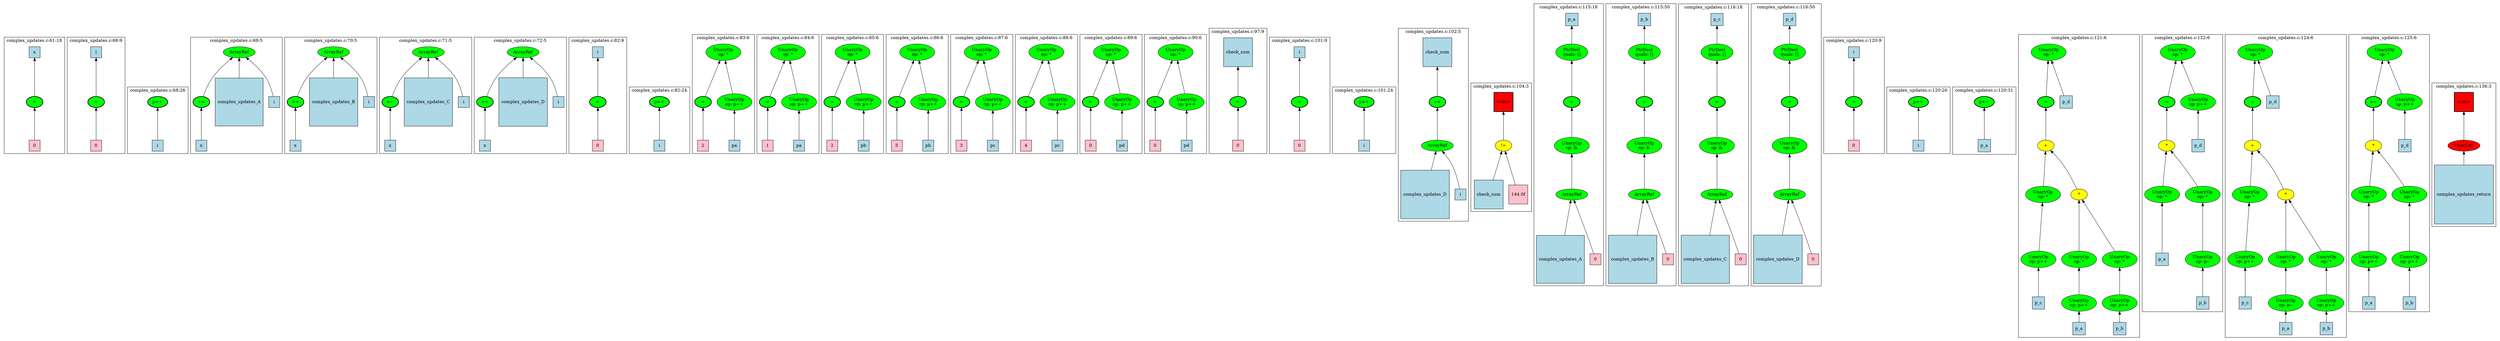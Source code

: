 strict graph "" {
	graph [bb="0,0,6975,976.48",
		newrank=true
	];
	node [label="\N"];
	{
		graph [rank=same,
			rankdir=LR
		];
		rank2	[height=0.5,
			label="",
			pos="0.5,683.48",
			style=invis,
			width=0.013889];
		88	[fillcolor=green,
			height=0.5,
			label="=",
			pos="88.5,683.48",
			style="filled,bold",
			width=0.75];
		rank2 -- 88	[pos="1.1875,683.48 21.197,683.48 41.206,683.48 61.215,683.48",
			style=invis];
		113	[fillcolor=green,
			height=0.5,
			label="=",
			pos="247.5,683.48",
			style="filled,bold",
			width=0.75];
		88 -- 113	[pos="115.52,683.48 150.49,683.48 185.46,683.48 220.43,683.48",
			style=invis];
		119	[fillcolor=green,
			height=0.5,
			label="p++",
			pos="408.5,683.48",
			style="filled,bold",
			width=0.75];
		113 -- 119	[pos="274.54,683.48 310.13,683.48 345.71,683.48 381.29,683.48",
			style=invis];
		122	[fillcolor=green,
			height=0.5,
			label="+=",
			pos="529.5,683.48",
			style="filled,bold",
			width=0.75];
		119 -- 122	[pos="435.91,683.48 458.09,683.48 480.27,683.48 502.45,683.48",
			style=invis];
		127	[fillcolor=green,
			height=0.5,
			label="+=",
			pos="807.5,683.48",
			style="filled,bold",
			width=0.75];
		122 -- 127	[pos="533.57,701.31 539.12,720.98 551.16,751.67 574.5,765.48 609.88,786.42 723.84,785.93 759.5,765.48 783.4,751.78 796.54,721.06 802.79,\
701.35",
			style=invis];
		132	[fillcolor=green,
			height=0.5,
			label="+=",
			pos="1085.5,683.48",
			style="filled,bold",
			width=0.75];
		127 -- 132	[pos="811.57,701.31 817.12,720.98 829.16,751.67 852.5,765.48 887.88,786.42 1001.8,785.93 1037.5,765.48 1061.4,751.78 1074.5,721.06 1080.8,\
701.35",
			style=invis];
		137	[fillcolor=green,
			height=0.5,
			label="+=",
			pos="1363.5,683.48",
			style="filled,bold",
			width=0.75];
		132 -- 137	[pos="1089.6,701.31 1095.1,720.98 1107.2,751.67 1130.5,765.48 1165.9,786.42 1279.8,785.93 1315.5,765.48 1339.4,751.78 1352.5,721.06 1358.8,\
701.35",
			style=invis];
		170	[fillcolor=green,
			height=0.5,
			label="=",
			pos="1680.5,683.48",
			style="filled,bold",
			width=0.75];
		137 -- 170	[pos="1367.6,701.31 1373.1,720.98 1385.2,751.67 1408.5,765.48 1443.9,786.42 1555.3,780.65 1593.5,765.48 1626.7,752.31 1654.5,719.82 1669.3,\
699.92",
			style=invis];
		176	[fillcolor=green,
			height=0.5,
			label="p++",
			pos="1841.5,683.48",
			style="filled,bold",
			width=0.75];
		170 -- 176	[pos="1707.5,683.48 1743.1,683.48 1778.7,683.48 1814.3,683.48",
			style=invis];
		179	[fillcolor=green,
			height=0.5,
			label="=",
			pos="1962.5,683.48",
			style="filled,bold",
			width=0.75];
		176 -- 179	[pos="1868.9,683.48 1891.1,683.48 1913.3,683.48 1935.4,683.48",
			style=invis];
		184	[fillcolor=green,
			height=0.5,
			label="=",
			pos="2152.5,683.48",
			style="filled,bold",
			width=0.75];
		179 -- 184	[pos="1966.6,701.31 1972.1,720.98 1984.2,751.67 2007.5,765.48 2044.6,787.44 2067.1,786.92 2104.5,765.48 2128.4,751.78 2141.5,721.06 2147.8,\
701.35",
			style=invis];
		189	[fillcolor=green,
			height=0.5,
			label="=",
			pos="2342.5,683.48",
			style="filled,bold",
			width=0.75];
		184 -- 189	[pos="2156.6,701.31 2162.1,720.98 2174.2,751.67 2197.5,765.48 2234.6,787.44 2257.1,786.92 2294.5,765.48 2318.4,751.78 2331.5,721.06 2337.8,\
701.35",
			style=invis];
		194	[fillcolor=green,
			height=0.5,
			label="=",
			pos="2532.5,683.48",
			style="filled,bold",
			width=0.75];
		189 -- 194	[pos="2346.6,701.31 2352.1,720.98 2364.2,751.67 2387.5,765.48 2424.6,787.44 2447.1,786.92 2484.5,765.48 2508.4,751.78 2521.5,721.06 2527.8,\
701.35",
			style=invis];
		199	[fillcolor=green,
			height=0.5,
			label="=",
			pos="2722.5,683.48",
			style="filled,bold",
			width=0.75];
		194 -- 199	[pos="2536.6,701.31 2542.1,720.98 2554.2,751.67 2577.5,765.48 2614.6,787.44 2637.1,786.92 2674.5,765.48 2698.4,751.78 2711.5,721.06 2717.8,\
701.35",
			style=invis];
		204	[fillcolor=green,
			height=0.5,
			label="=",
			pos="2912.5,683.48",
			style="filled,bold",
			width=0.75];
		199 -- 204	[pos="2726.6,701.31 2732.1,720.98 2744.2,751.67 2767.5,765.48 2804.6,787.44 2827.1,786.92 2864.5,765.48 2888.4,751.78 2901.5,721.06 2907.8,\
701.35",
			style=invis];
		209	[fillcolor=green,
			height=0.5,
			label="=",
			pos="3102.5,683.48",
			style="filled,bold",
			width=0.75];
		204 -- 209	[pos="2916.6,701.31 2922.1,720.98 2934.2,751.67 2957.5,765.48 2994.6,787.44 3017.1,786.92 3054.5,765.48 3078.4,751.78 3091.5,721.06 3097.8,\
701.35",
			style=invis];
		214	[fillcolor=green,
			height=0.5,
			label="=",
			pos="3292.5,683.48",
			style="filled,bold",
			width=0.75];
		209 -- 214	[pos="3106.6,701.31 3112.1,720.98 3124.2,751.67 3147.5,765.48 3184.6,787.44 3207.1,786.92 3244.5,765.48 3268.4,751.78 3281.5,721.06 3287.8,\
701.35",
			style=invis];
		229	[fillcolor=green,
			height=0.5,
			label="=",
			pos="3521.5,683.48",
			style="filled,bold",
			width=0.75];
		214 -- 229	[pos="3296.6,701.31 3302.1,720.98 3314.2,751.67 3337.5,765.48 3374.6,787.44 3394.4,781.39 3434.5,765.48 3467.7,752.31 3495.5,719.82 3510.3,\
699.92",
			style=invis];
		238	[fillcolor=green,
			height=0.5,
			label="=",
			pos="3682.5,683.48",
			style="filled,bold",
			width=0.75];
		229 -- 238	[pos="3548.5,683.48 3584.1,683.48 3619.7,683.48 3655.3,683.48",
			style=invis];
		244	[fillcolor=green,
			height=0.5,
			label="p++",
			pos="3849.5,683.48",
			style="filled,bold",
			width=0.75];
		238 -- 244	[pos="3709.6,683.48 3747.2,683.48 3784.8,683.48 3822.4,683.48",
			style=invis];
		246	[fillcolor=green,
			height=0.5,
			label="+=",
			pos="4048.5,683.48",
			style="filled,bold",
			width=0.75];
		244 -- 246	[pos="3876.7,683.48 3924.9,683.48 3973.1,683.48 4021.3,683.48",
			style=invis];
		251	[fillcolor=red,
			height=0.65278,
			label="\<ret\>",
			pos="4233.5,683.48",
			shape=square,
			style="filled,bold",
			width=0.65278];
		246 -- 251	[pos="4075.6,683.48 4120.3,683.48 4165,683.48 4209.8,683.48",
			style=invis];
		266	[fillcolor=green,
			height=0.5,
			label="=",
			pos="4424.5,683.48",
			style="filled,bold",
			width=0.75];
		251 -- 266	[pos="4257,683.48 4303.8,683.48 4350.6,683.48 4397.3,683.48",
			style=invis];
		274	[fillcolor=green,
			height=0.5,
			label="=",
			pos="4630.5,683.48",
			style="filled,bold",
			width=0.75];
		266 -- 274	[pos="4451.9,683.48 4502.3,683.48 4552.8,683.48 4603.3,683.48",
			style=invis];
		282	[fillcolor=green,
			height=0.5,
			label="=",
			pos="4836.5,683.48",
			style="filled,bold",
			width=0.75];
		274 -- 282	[pos="4657.9,683.48 4708.3,683.48 4758.8,683.48 4809.3,683.48",
			style=invis];
		290	[fillcolor=green,
			height=0.5,
			label="=",
			pos="5042.5,683.48",
			style="filled,bold",
			width=0.75];
		282 -- 290	[pos="4863.9,683.48 4914.3,683.48 4964.8,683.48 5015.3,683.48",
			style=invis];
		303	[fillcolor=green,
			height=0.5,
			label="=",
			pos="5219.5,683.48",
			style="filled,bold",
			width=0.75];
		290 -- 303	[pos="5069.8,683.48 5110.6,683.48 5151.5,683.48 5192.3,683.48",
			style=invis];
		310	[fillcolor=green,
			height=0.5,
			label="p++",
			pos="5386.5,683.48",
			style="filled,bold",
			width=0.75];
		303 -- 310	[pos="5246.6,683.48 5284.2,683.48 5321.8,683.48 5359.4,683.48",
			style=invis];
		312	[fillcolor=green,
			height=0.5,
			label="p++",
			pos="5557.5,683.48",
			style="filled,bold",
			width=0.75];
		310 -- 312	[pos="5413.6,683.48 5452.4,683.48 5491.3,683.48 5530.2,683.48",
			style=invis];
		315	[fillcolor=green,
			height=0.5,
			label="=",
			pos="5723.5,683.48",
			style="filled,bold",
			width=0.75];
		312 -- 315	[pos="5584.7,683.48 5622,683.48 5659.2,683.48 5696.4,683.48",
			style=invis];
		329	[fillcolor=green,
			height=0.5,
			label="-=",
			pos="6056.5,683.48",
			style="filled,bold",
			width=0.75];
		315 -- 329	[pos="5727.8,701.33 5733.6,721.01 5746,751.7 5769.5,765.48 5809.6,788.95 5935.8,783.79 5978.5,765.48 6009.2,752.31 6033.5,720.47 6046.4,\
700.57",
			style=invis];
		339	[fillcolor=green,
			height=0.5,
			label="=",
			pos="6298.5,683.48",
			style="filled,bold",
			width=0.75];
		329 -- 339	[pos="6060.6,701.31 6066.1,720.98 6078.2,751.67 6101.5,765.48 6142.8,789.93 6164.8,782.94 6209.5,765.48 6243.2,752.34 6271.8,719.84 6286.9,\
699.93",
			style=invis];
		353	[fillcolor=green,
			height=0.5,
			label="+=",
			pos="6631.5,683.48",
			style="filled,bold",
			width=0.75];
		339 -- 353	[pos="6302.8,701.33 6308.6,721.01 6321,751.7 6344.5,765.48 6384.6,788.95 6510.8,783.79 6553.5,765.48 6584.2,752.31 6608.5,720.47 6621.4,\
700.57",
			style=invis];
		378	[fillcolor=red,
			height=0.65278,
			label="\<ret\>",
			pos="6881.5,683.48",
			shape=square,
			style="filled,bold",
			width=0.65278];
		353 -- 378	[pos="6635.6,701.31 6641.1,720.98 6653.2,751.67 6676.5,765.48 6717.8,789.93 6739.4,781.98 6784.5,765.48 6816.2,753.88 6844.6,726.86 6862.4,\
706.99",
			style=invis];
		end	[height=0.5,
			label="",
			pos="6974.5,683.48",
			style=invis,
			width=0.013889];
		378 -- end	[pos="6905.1,683.48 6928.1,683.48 6951,683.48 6974,683.48",
			style=invis];
	}
	subgraph cluster176 {
		graph [bb="1763.5,530.61,1919.5,732.48",
			label="complex_updates.c:82:24",
			lheight=0.21,
			lp="1841.5,720.98",
			lwidth=1.94
		];
		176;
		177	[fillcolor=lightblue,
			height=0.5,
			label=i,
			pos="1841.5,556.61",
			shape=square,
			style=filled,
			width=0.5];
		176 -- 177	[dir=back,
			pos="s,1841.5,665.38 1841.5,655.32 1841.5,630.88 1841.5,595.71 1841.5,574.91"];
	}
	subgraph cluster179 {
		graph [bb="1927.5,530.61,2109.5,880.35",
			label="complex_updates.c:83:6",
			lheight=0.21,
			lp="2018.5,868.85",
			lwidth=1.85
		];
		179;
		183	[fillcolor=pink,
			height=0.5,
			label=2,
			pos="1962.5,556.61",
			shape=square,
			style=filled,
			width=0.5];
		179 -- 183	[dir=back,
			pos="s,1962.5,665.38 1962.5,655.32 1962.5,630.88 1962.5,595.71 1962.5,574.91"];
		180	[fillcolor=green,
			height=0.74639,
			label="UnaryOp
op: *",
			pos="2018.5,822.48",
			style=filled,
			width=1.316];
		180 -- 179	[dir=back,
			pos="s,2008.1,796.03 2004.2,786.42 1993,759.05 1977.9,722.24 1969.3,701.17"];
		181	[fillcolor=green,
			height=0.74639,
			label="UnaryOp
op: p++",
			pos="2054.5,683.48",
			style=filled,
			width=1.316];
		180 -- 181	[dir=back,
			pos="s,2025.3,795.71 2027.8,786.01 2034.1,762.25 2042.1,731.53 2047.8,710.13"];
		182	[fillcolor=lightblue,
			height=0.5,
			label=pa,
			pos="2054.5,556.61",
			shape=square,
			style=filled,
			width=0.5];
		181 -- 182	[dir=back,
			pos="s,2054.5,656.61 2054.5,646.58 2054.5,622.94 2054.5,593.07 2054.5,574.65"];
	}
	subgraph cluster184 {
		graph [bb="2117.5,530.61,2299.5,880.35",
			label="complex_updates.c:84:6",
			lheight=0.21,
			lp="2208.5,868.85",
			lwidth=1.85
		];
		184;
		188	[fillcolor=pink,
			height=0.5,
			label=1,
			pos="2152.5,556.61",
			shape=square,
			style=filled,
			width=0.5];
		184 -- 188	[dir=back,
			pos="s,2152.5,665.38 2152.5,655.32 2152.5,630.88 2152.5,595.71 2152.5,574.91"];
		185	[fillcolor=green,
			height=0.74639,
			label="UnaryOp
op: *",
			pos="2208.5,822.48",
			style=filled,
			width=1.316];
		185 -- 184	[dir=back,
			pos="s,2198.1,796.03 2194.2,786.42 2183,759.05 2167.9,722.24 2159.3,701.17"];
		186	[fillcolor=green,
			height=0.74639,
			label="UnaryOp
op: p++",
			pos="2244.5,683.48",
			style=filled,
			width=1.316];
		185 -- 186	[dir=back,
			pos="s,2215.3,795.71 2217.8,786.01 2224.1,762.25 2232.1,731.53 2237.8,710.13"];
		187	[fillcolor=lightblue,
			height=0.5,
			label=pa,
			pos="2244.5,556.61",
			shape=square,
			style=filled,
			width=0.5];
		186 -- 187	[dir=back,
			pos="s,2244.5,656.61 2244.5,646.58 2244.5,622.94 2244.5,593.07 2244.5,574.65"];
	}
	subgraph cluster189 {
		graph [bb="2307.5,530.61,2489.5,880.35",
			label="complex_updates.c:85:6",
			lheight=0.21,
			lp="2398.5,868.85",
			lwidth=1.85
		];
		189;
		193	[fillcolor=pink,
			height=0.5,
			label=2,
			pos="2342.5,556.61",
			shape=square,
			style=filled,
			width=0.5];
		189 -- 193	[dir=back,
			pos="s,2342.5,665.38 2342.5,655.32 2342.5,630.88 2342.5,595.71 2342.5,574.91"];
		190	[fillcolor=green,
			height=0.74639,
			label="UnaryOp
op: *",
			pos="2398.5,822.48",
			style=filled,
			width=1.316];
		190 -- 189	[dir=back,
			pos="s,2388.1,796.03 2384.2,786.42 2373,759.05 2357.9,722.24 2349.3,701.17"];
		191	[fillcolor=green,
			height=0.74639,
			label="UnaryOp
op: p++",
			pos="2434.5,683.48",
			style=filled,
			width=1.316];
		190 -- 191	[dir=back,
			pos="s,2405.3,795.71 2407.8,786.01 2414.1,762.25 2422.1,731.53 2427.8,710.13"];
		192	[fillcolor=lightblue,
			height=0.5,
			label=pb,
			pos="2434.5,556.61",
			shape=square,
			style=filled,
			width=0.5];
		191 -- 192	[dir=back,
			pos="s,2434.5,656.61 2434.5,646.58 2434.5,622.94 2434.5,593.07 2434.5,574.65"];
	}
	subgraph cluster194 {
		graph [bb="2497.5,530.61,2679.5,880.35",
			label="complex_updates.c:86:6",
			lheight=0.21,
			lp="2588.5,868.85",
			lwidth=1.85
		];
		194;
		198	[fillcolor=pink,
			height=0.5,
			label=5,
			pos="2532.5,556.61",
			shape=square,
			style=filled,
			width=0.5];
		194 -- 198	[dir=back,
			pos="s,2532.5,665.38 2532.5,655.32 2532.5,630.88 2532.5,595.71 2532.5,574.91"];
		195	[fillcolor=green,
			height=0.74639,
			label="UnaryOp
op: *",
			pos="2588.5,822.48",
			style=filled,
			width=1.316];
		195 -- 194	[dir=back,
			pos="s,2578.1,796.03 2574.2,786.42 2563,759.05 2547.9,722.24 2539.3,701.17"];
		196	[fillcolor=green,
			height=0.74639,
			label="UnaryOp
op: p++",
			pos="2624.5,683.48",
			style=filled,
			width=1.316];
		195 -- 196	[dir=back,
			pos="s,2595.3,795.71 2597.8,786.01 2604.1,762.25 2612.1,731.53 2617.8,710.13"];
		197	[fillcolor=lightblue,
			height=0.5,
			label=pb,
			pos="2624.5,556.61",
			shape=square,
			style=filled,
			width=0.5];
		196 -- 197	[dir=back,
			pos="s,2624.5,656.61 2624.5,646.58 2624.5,622.94 2624.5,593.07 2624.5,574.65"];
	}
	subgraph cluster199 {
		graph [bb="2687.5,530.61,2869.5,880.35",
			label="complex_updates.c:87:6",
			lheight=0.21,
			lp="2778.5,868.85",
			lwidth=1.85
		];
		199;
		203	[fillcolor=pink,
			height=0.5,
			label=3,
			pos="2722.5,556.61",
			shape=square,
			style=filled,
			width=0.5];
		199 -- 203	[dir=back,
			pos="s,2722.5,665.38 2722.5,655.32 2722.5,630.88 2722.5,595.71 2722.5,574.91"];
		200	[fillcolor=green,
			height=0.74639,
			label="UnaryOp
op: *",
			pos="2778.5,822.48",
			style=filled,
			width=1.316];
		200 -- 199	[dir=back,
			pos="s,2768.1,796.03 2764.2,786.42 2753,759.05 2737.9,722.24 2729.3,701.17"];
		201	[fillcolor=green,
			height=0.74639,
			label="UnaryOp
op: p++",
			pos="2814.5,683.48",
			style=filled,
			width=1.316];
		200 -- 201	[dir=back,
			pos="s,2785.3,795.71 2787.8,786.01 2794.1,762.25 2802.1,731.53 2807.8,710.13"];
		202	[fillcolor=lightblue,
			height=0.5,
			label=pc,
			pos="2814.5,556.61",
			shape=square,
			style=filled,
			width=0.5];
		201 -- 202	[dir=back,
			pos="s,2814.5,656.61 2814.5,646.58 2814.5,622.94 2814.5,593.07 2814.5,574.65"];
	}
	subgraph cluster204 {
		graph [bb="2877.5,530.61,3059.5,880.35",
			label="complex_updates.c:88:6",
			lheight=0.21,
			lp="2968.5,868.85",
			lwidth=1.85
		];
		204;
		208	[fillcolor=pink,
			height=0.5,
			label=4,
			pos="2912.5,556.61",
			shape=square,
			style=filled,
			width=0.5];
		204 -- 208	[dir=back,
			pos="s,2912.5,665.38 2912.5,655.32 2912.5,630.88 2912.5,595.71 2912.5,574.91"];
		205	[fillcolor=green,
			height=0.74639,
			label="UnaryOp
op: *",
			pos="2968.5,822.48",
			style=filled,
			width=1.316];
		205 -- 204	[dir=back,
			pos="s,2958.1,796.03 2954.2,786.42 2943,759.05 2927.9,722.24 2919.3,701.17"];
		206	[fillcolor=green,
			height=0.74639,
			label="UnaryOp
op: p++",
			pos="3004.5,683.48",
			style=filled,
			width=1.316];
		205 -- 206	[dir=back,
			pos="s,2975.3,795.71 2977.8,786.01 2984.1,762.25 2992.1,731.53 2997.8,710.13"];
		207	[fillcolor=lightblue,
			height=0.5,
			label=pc,
			pos="3004.5,556.61",
			shape=square,
			style=filled,
			width=0.5];
		206 -- 207	[dir=back,
			pos="s,3004.5,656.61 3004.5,646.58 3004.5,622.94 3004.5,593.07 3004.5,574.65"];
	}
	subgraph cluster209 {
		graph [bb="3067.5,530.61,3249.5,880.35",
			label="complex_updates.c:89:6",
			lheight=0.21,
			lp="3158.5,868.85",
			lwidth=1.85
		];
		209;
		213	[fillcolor=pink,
			height=0.5,
			label=0,
			pos="3102.5,556.61",
			shape=square,
			style=filled,
			width=0.5];
		209 -- 213	[dir=back,
			pos="s,3102.5,665.38 3102.5,655.32 3102.5,630.88 3102.5,595.71 3102.5,574.91"];
		210	[fillcolor=green,
			height=0.74639,
			label="UnaryOp
op: *",
			pos="3158.5,822.48",
			style=filled,
			width=1.316];
		210 -- 209	[dir=back,
			pos="s,3148.1,796.03 3144.2,786.42 3133,759.05 3117.9,722.24 3109.3,701.17"];
		211	[fillcolor=green,
			height=0.74639,
			label="UnaryOp
op: p++",
			pos="3194.5,683.48",
			style=filled,
			width=1.316];
		210 -- 211	[dir=back,
			pos="s,3165.3,795.71 3167.8,786.01 3174.1,762.25 3182.1,731.53 3187.8,710.13"];
		212	[fillcolor=lightblue,
			height=0.5,
			label=pd,
			pos="3194.5,556.61",
			shape=square,
			style=filled,
			width=0.5];
		211 -- 212	[dir=back,
			pos="s,3194.5,656.61 3194.5,646.58 3194.5,622.94 3194.5,593.07 3194.5,574.65"];
	}
	subgraph cluster214 {
		graph [bb="3257.5,530.61,3439.5,880.35",
			label="complex_updates.c:90:6",
			lheight=0.21,
			lp="3348.5,868.85",
			lwidth=1.85
		];
		214;
		218	[fillcolor=pink,
			height=0.5,
			label=0,
			pos="3292.5,556.61",
			shape=square,
			style=filled,
			width=0.5];
		214 -- 218	[dir=back,
			pos="s,3292.5,665.38 3292.5,655.32 3292.5,630.88 3292.5,595.71 3292.5,574.91"];
		215	[fillcolor=green,
			height=0.74639,
			label="UnaryOp
op: *",
			pos="3348.5,822.48",
			style=filled,
			width=1.316];
		215 -- 214	[dir=back,
			pos="s,3338.1,796.03 3334.2,786.42 3323,759.05 3307.9,722.24 3299.3,701.17"];
		216	[fillcolor=green,
			height=0.74639,
			label="UnaryOp
op: p++",
			pos="3384.5,683.48",
			style=filled,
			width=1.316];
		215 -- 216	[dir=back,
			pos="s,3355.3,795.71 3357.8,786.01 3364.1,762.25 3372.1,731.53 3377.8,710.13"];
		217	[fillcolor=lightblue,
			height=0.5,
			label=pd,
			pos="3384.5,556.61",
			shape=square,
			style=filled,
			width=0.5];
		216 -- 217	[dir=back,
			pos="s,3384.5,656.61 3384.5,646.58 3384.5,622.94 3384.5,593.07 3384.5,574.65"];
	}
	subgraph cluster229 {
		graph [bb="3447.5,530.61,3596.5,892.48",
			label="complex_updates.c:97:9",
			lheight=0.21,
			lp="3522,880.98",
			lwidth=1.85
		];
		229;
		232	[fillcolor=pink,
			height=0.5,
			label=0,
			pos="3521.5,556.61",
			shape=square,
			style=filled,
			width=0.5];
		229 -- 232	[dir=back,
			pos="s,3521.5,665.38 3521.5,655.32 3521.5,630.88 3521.5,595.71 3521.5,574.91"];
		230	[fillcolor=lightblue,
			height=1.0833,
			label=check_sum,
			pos="3521.5,822.48",
			shape=square,
			style=filled,
			width=1.0833];
		230 -- 229	[dir=back,
			pos="s,3521.5,783.32 3521.5,773.29 3521.5,748.41 3521.5,719.59 3521.5,701.69"];
	}
	subgraph cluster238 {
		graph [bb="3604.5,530.61,3760.5,871.48",
			label="complex_updates.c:101:9",
			lheight=0.21,
			lp="3682.5,859.98",
			lwidth=1.94
		];
		238;
		240	[fillcolor=pink,
			height=0.5,
			label=0,
			pos="3682.5,556.61",
			shape=square,
			style=filled,
			width=0.5];
		238 -- 240	[dir=back,
			pos="s,3682.5,665.38 3682.5,655.32 3682.5,630.88 3682.5,595.71 3682.5,574.91"];
		239	[fillcolor=lightblue,
			height=0.5,
			label=i,
			pos="3682.5,822.48",
			shape=square,
			style=filled,
			width=0.5];
		239 -- 238	[dir=back,
			pos="s,3682.5,804.41 3682.5,794.27 3682.5,766.76 3682.5,725.06 3682.5,701.77"];
	}
	subgraph cluster244 {
		graph [bb="3768.5,530.61,3931.5,732.48",
			label="complex_updates.c:101:24",
			lheight=0.21,
			lp="3850,720.98",
			lwidth=2.04
		];
		244;
		245	[fillcolor=lightblue,
			height=0.5,
			label=i,
			pos="3849.5,556.61",
			shape=square,
			style=filled,
			width=0.5];
		244 -- 245	[dir=back,
			pos="s,3849.5,665.38 3849.5,655.32 3849.5,630.88 3849.5,595.71 3849.5,574.91"];
	}
	subgraph cluster246 {
		graph [bb="3939.5,346.24,4137.5,892.48",
			label="complex_updates.c:102:5",
			lheight=0.21,
			lp="4038.5,880.98",
			lwidth=1.94
		];
		246;
		248	[fillcolor=green,
			height=0.5,
			label=ArrayRef,
			pos="4048.5,556.61",
			style=filled,
			width=1.2277];
		246 -- 248	[dir=back,
			pos="s,4048.5,665.38 4048.5,655.32 4048.5,630.88 4048.5,595.71 4048.5,574.91"];
		249	[fillcolor=lightblue,
			height=1.7778,
			label=complex_updates_D,
			pos="4011.5,418.24",
			shape=square,
			style=filled,
			width=1.7778];
		248 -- 249	[dir=back,
			pos="s,4043.9,538.61 4041.2,528.71 4037.6,515.36 4033,498.63 4028.6,482.29"];
		250	[fillcolor=lightblue,
			height=0.5,
			label=i,
			pos="4111.5,418.24",
			shape=square,
			style=filled,
			width=0.5];
		248 -- 250	[dir=back,
			pos="s,4059.3,538.98 4064.6,530.32 4071.2,519.33 4078.7,506.14 4084.5,493.74 4093.4,474.67 4101.3,451.79 4106.2,436.46"];
		247	[fillcolor=lightblue,
			height=1.0833,
			label=check_sum,
			pos="4048.5,822.48",
			shape=square,
			style=filled,
			width=1.0833];
		247 -- 246	[dir=back,
			pos="s,4048.5,783.32 4048.5,773.29 4048.5,748.41 4048.5,719.59 4048.5,701.69"];
	}
	subgraph cluster251 {
		graph [bb="4145.5,371.24,4309.5,737.98",
			label="complex_updates.c:104:3",
			lheight=0.21,
			lp="4227.5,726.48",
			lwidth=1.94
		];
		251;
		252	[fillcolor=yellow,
			height=0.5,
			label="!=",
			pos="4233.5,556.61",
			style=filled,
			width=0.75];
		251 -- 252	[dir=back,
			pos="s,4233.5,659.87 4233.5,649.78 4233.5,625.77 4233.5,594.11 4233.5,574.84"];
		253	[fillcolor=lightblue,
			height=1.0833,
			label=check_sum,
			pos="4192.5,418.24",
			shape=square,
			style=filled,
			width=1.0833];
		252 -- 253	[dir=back,
			pos="s,4228.5,538.89 4225.6,529.29 4219.4,508.85 4210.8,480.21 4203.9,457.27"];
		254	[fillcolor=pink,
			height=0.72222,
			label="144.0f",
			pos="4275.5,418.24",
			shape=square,
			style=filled,
			width=0.72222];
		252 -- 254	[dir=back,
			pos="s,4238.7,538.89 4241.6,529.18 4249.2,504.7 4260.3,468.54 4267.7,444.45"];
	}
	subgraph cluster266 {
		graph [bb="4317.5,170.74,4515.5,967.98",
			label="complex_updates.c:115:18",
			lheight=0.21,
			lp="4416.5,956.48",
			lwidth=2.04
		];
		266;
		270	[fillcolor=green,
			height=0.74639,
			label="UnaryOp
op: &",
			pos="4424.5,556.61",
			style=filled,
			width=1.316];
		266 -- 270	[dir=back,
			pos="s,4424.5,665.38 4424.5,655.37 4424.5,634.08 4424.5,604.62 4424.5,583.62"];
		271	[fillcolor=green,
			height=0.5,
			label=ArrayRef,
			pos="4424.5,418.24",
			style=filled,
			width=1.2277];
		270 -- 271	[dir=back,
			pos="s,4424.5,529.64 4424.5,519.46 4424.5,492.63 4424.5,457.23 4424.5,436.48"];
		272	[fillcolor=lightblue,
			height=1.7778,
			label=complex_updates_A,
			pos="4389.5,242.74",
			shape=square,
			style=filled,
			width=1.7778];
		271 -- 272	[dir=back,
			pos="s,4421.1,400.29 4419.1,390.25 4414.6,367.99 4408,335.54 4402.2,306.83"];
		273	[fillcolor=pink,
			height=0.5,
			label=0,
			pos="4489.5,242.74",
			shape=square,
			style=filled,
			width=0.5];
		271 -- 273	[dir=back,
			pos="s,4430.9,400.29 4434.4,390.9 4447.9,354.84 4471.7,291.13 4483.1,260.76"];
		267	[fillcolor=green,
			height=0.74639,
			label="PtrDecl
quals: []",
			pos="4424.5,822.48",
			style=filled,
			width=1.2178];
		267 -- 266	[dir=back,
			pos="s,4424.5,795.39 4424.5,785.16 4424.5,758.21 4424.5,722.64 4424.5,701.8"];
		268	[fillcolor=lightblue,
			height=0.5,
			label=p_a,
			pos="4424.5,918.98",
			shape=square,
			style=filled,
			width=0.5];
		268 -- 267	[dir=back,
			pos="s,4424.5,900.65 4424.5,890.5 4424.5,877.61 4424.5,862.33 4424.5,849.62"];
	}
	subgraph cluster274 {
		graph [bb="4523.5,170.74,4721.5,968.48",
			label="complex_updates.c:115:50",
			lheight=0.21,
			lp="4622.5,956.98",
			lwidth=2.04
		];
		274;
		278	[fillcolor=green,
			height=0.74639,
			label="UnaryOp
op: &",
			pos="4630.5,556.61",
			style=filled,
			width=1.316];
		274 -- 278	[dir=back,
			pos="s,4630.5,665.38 4630.5,655.37 4630.5,634.08 4630.5,604.62 4630.5,583.62"];
		279	[fillcolor=green,
			height=0.5,
			label=ArrayRef,
			pos="4630.5,418.24",
			style=filled,
			width=1.2277];
		278 -- 279	[dir=back,
			pos="s,4630.5,529.64 4630.5,519.46 4630.5,492.63 4630.5,457.23 4630.5,436.48"];
		280	[fillcolor=lightblue,
			height=1.7778,
			label=complex_updates_B,
			pos="4595.5,242.74",
			shape=square,
			style=filled,
			width=1.7778];
		279 -- 280	[dir=back,
			pos="s,4627.1,400.29 4625.1,390.25 4620.6,367.99 4614,335.54 4608.2,306.83"];
		281	[fillcolor=pink,
			height=0.5,
			label=0,
			pos="4695.5,242.74",
			shape=square,
			style=filled,
			width=0.5];
		279 -- 281	[dir=back,
			pos="s,4636.9,400.29 4640.4,390.9 4653.9,354.84 4677.7,291.13 4689.1,260.76"];
		275	[fillcolor=green,
			height=0.74639,
			label="PtrDecl
quals: []",
			pos="4630.5,822.48",
			style=filled,
			width=1.2178];
		275 -- 274	[dir=back,
			pos="s,4630.5,795.39 4630.5,785.16 4630.5,758.21 4630.5,722.64 4630.5,701.8"];
		276	[fillcolor=lightblue,
			height=0.51389,
			label=p_b,
			pos="4630.5,918.98",
			shape=square,
			style=filled,
			width=0.51389];
		276 -- 275	[dir=back,
			pos="s,4630.5,900.21 4630.5,890.04 4630.5,877.17 4630.5,862 4630.5,849.38"];
	}
	subgraph cluster282 {
		graph [bb="4729.5,170.74,4927.5,967.98",
			label="complex_updates.c:116:18",
			lheight=0.21,
			lp="4828.5,956.48",
			lwidth=2.04
		];
		282;
		286	[fillcolor=green,
			height=0.74639,
			label="UnaryOp
op: &",
			pos="4836.5,556.61",
			style=filled,
			width=1.316];
		282 -- 286	[dir=back,
			pos="s,4836.5,665.38 4836.5,655.37 4836.5,634.08 4836.5,604.62 4836.5,583.62"];
		287	[fillcolor=green,
			height=0.5,
			label=ArrayRef,
			pos="4836.5,418.24",
			style=filled,
			width=1.2277];
		286 -- 287	[dir=back,
			pos="s,4836.5,529.64 4836.5,519.46 4836.5,492.63 4836.5,457.23 4836.5,436.48"];
		288	[fillcolor=lightblue,
			height=1.7778,
			label=complex_updates_C,
			pos="4801.5,242.74",
			shape=square,
			style=filled,
			width=1.7778];
		287 -- 288	[dir=back,
			pos="s,4833.1,400.29 4831.1,390.25 4826.6,367.99 4820,335.54 4814.2,306.83"];
		289	[fillcolor=pink,
			height=0.5,
			label=0,
			pos="4901.5,242.74",
			shape=square,
			style=filled,
			width=0.5];
		287 -- 289	[dir=back,
			pos="s,4842.9,400.29 4846.4,390.9 4859.9,354.84 4883.7,291.13 4895.1,260.76"];
		283	[fillcolor=green,
			height=0.74639,
			label="PtrDecl
quals: []",
			pos="4836.5,822.48",
			style=filled,
			width=1.2178];
		283 -- 282	[dir=back,
			pos="s,4836.5,795.39 4836.5,785.16 4836.5,758.21 4836.5,722.64 4836.5,701.8"];
		284	[fillcolor=lightblue,
			height=0.5,
			label=p_c,
			pos="4836.5,918.98",
			shape=square,
			style=filled,
			width=0.5];
		284 -- 283	[dir=back,
			pos="s,4836.5,900.65 4836.5,890.5 4836.5,877.61 4836.5,862.33 4836.5,849.62"];
	}
	subgraph cluster290 {
		graph [bb="4935.5,170.74,5133.5,968.48",
			label="complex_updates.c:116:50",
			lheight=0.21,
			lp="5034.5,956.98",
			lwidth=2.04
		];
		290;
		294	[fillcolor=green,
			height=0.74639,
			label="UnaryOp
op: &",
			pos="5042.5,556.61",
			style=filled,
			width=1.316];
		290 -- 294	[dir=back,
			pos="s,5042.5,665.38 5042.5,655.37 5042.5,634.08 5042.5,604.62 5042.5,583.62"];
		295	[fillcolor=green,
			height=0.5,
			label=ArrayRef,
			pos="5042.5,418.24",
			style=filled,
			width=1.2277];
		294 -- 295	[dir=back,
			pos="s,5042.5,529.64 5042.5,519.46 5042.5,492.63 5042.5,457.23 5042.5,436.48"];
		296	[fillcolor=lightblue,
			height=1.7778,
			label=complex_updates_D,
			pos="5007.5,242.74",
			shape=square,
			style=filled,
			width=1.7778];
		295 -- 296	[dir=back,
			pos="s,5039.1,400.29 5037.1,390.25 5032.6,367.99 5026,335.54 5020.2,306.83"];
		297	[fillcolor=pink,
			height=0.5,
			label=0,
			pos="5107.5,242.74",
			shape=square,
			style=filled,
			width=0.5];
		295 -- 297	[dir=back,
			pos="s,5048.9,400.29 5052.4,390.9 5065.9,354.84 5089.7,291.13 5101.1,260.76"];
		291	[fillcolor=green,
			height=0.74639,
			label="PtrDecl
quals: []",
			pos="5042.5,822.48",
			style=filled,
			width=1.2178];
		291 -- 290	[dir=back,
			pos="s,5042.5,795.39 5042.5,785.16 5042.5,758.21 5042.5,722.64 5042.5,701.8"];
		292	[fillcolor=lightblue,
			height=0.51389,
			label=p_d,
			pos="5042.5,918.98",
			shape=square,
			style=filled,
			width=0.51389];
		292 -- 291	[dir=back,
			pos="s,5042.5,900.21 5042.5,890.04 5042.5,877.17 5042.5,862 5042.5,849.38"];
	}
	subgraph cluster303 {
		graph [bb="5141.5,530.61,5297.5,871.48",
			label="complex_updates.c:120:9",
			lheight=0.21,
			lp="5219.5,859.98",
			lwidth=1.94
		];
		303;
		305	[fillcolor=pink,
			height=0.5,
			label=0,
			pos="5219.5,556.61",
			shape=square,
			style=filled,
			width=0.5];
		303 -- 305	[dir=back,
			pos="s,5219.5,665.38 5219.5,655.32 5219.5,630.88 5219.5,595.71 5219.5,574.91"];
		304	[fillcolor=lightblue,
			height=0.5,
			label=i,
			pos="5219.5,822.48",
			shape=square,
			style=filled,
			width=0.5];
		304 -- 303	[dir=back,
			pos="s,5219.5,804.41 5219.5,794.27 5219.5,766.76 5219.5,725.06 5219.5,701.77"];
	}
	subgraph cluster310 {
		graph [bb="5305.5,530.61,5468.5,732.48",
			label="complex_updates.c:120:26",
			lheight=0.21,
			lp="5387,720.98",
			lwidth=2.04
		];
		310;
		311	[fillcolor=lightblue,
			height=0.5,
			label=i,
			pos="5386.5,556.61",
			shape=square,
			style=filled,
			width=0.5];
		310 -- 311	[dir=back,
			pos="s,5386.5,665.38 5386.5,655.32 5386.5,630.88 5386.5,595.71 5386.5,574.91"];
	}
	subgraph cluster312 {
		graph [bb="5476.5,530.61,5639.5,732.48",
			label="complex_updates.c:120:31",
			lheight=0.21,
			lp="5558,720.98",
			lwidth=2.04
		];
		312;
		313	[fillcolor=lightblue,
			height=0.5,
			label=p_a,
			pos="5557.5,556.61",
			shape=square,
			style=filled,
			width=0.5];
		312 -- 313	[dir=back,
			pos="s,5557.5,665.38 5557.5,655.32 5557.5,630.88 5557.5,595.71 5557.5,574.91"];
	}
	subgraph cluster315 {
		graph [bb="5647.5,8,5983.5,880.35",
			label="complex_updates.c:121:6",
			lheight=0.21,
			lp="5815.5,868.85",
			lwidth=1.94
		];
		315;
		318	[fillcolor=yellow,
			height=0.5,
			label="+",
			pos="5723.5,556.61",
			style=filled,
			width=0.75];
		315 -- 318	[dir=back,
			pos="s,5723.5,665.38 5723.5,655.32 5723.5,630.88 5723.5,595.71 5723.5,574.91"];
		319	[fillcolor=green,
			height=0.74639,
			label="UnaryOp
op: *",
			pos="5712.5,418.24",
			style=filled,
			width=1.316];
		318 -- 319	[dir=back,
			pos="s,5722.1,538.61 5721.3,528.36 5719.4,504.2 5716.5,469.14 5714.6,445.34"];
		322	[fillcolor=yellow,
			height=0.5,
			label="*",
			pos="5815.5,418.24",
			style=filled,
			width=0.75];
		318 -- 322	[dir=back,
			pos="s,5735.1,540.3 5741.1,532.11 5749.6,520.66 5759.8,506.62 5768.5,493.74 5782,473.87 5796.6,450.35 5805.9,435.13"];
		320	[fillcolor=green,
			height=0.74639,
			label="UnaryOp
op: p++",
			pos="5702.5,242.74",
			style=filled,
			width=1.316];
		319 -- 320	[dir=back,
			pos="s,5711,391.27 5710.4,381.03 5708.5,347.73 5705.7,299.16 5704,269.61"];
		323	[fillcolor=green,
			height=0.74639,
			label="UnaryOp
op: *",
			pos="5815.5,242.74",
			style=filled,
			width=1.316];
		322 -- 323	[dir=back,
			pos="s,5815.5,399.97 5815.5,389.68 5815.5,356.68 5815.5,301.84 5815.5,269.61"];
		326	[fillcolor=green,
			height=0.74639,
			label="UnaryOp
op: *",
			pos="5928.5,242.74",
			style=filled,
			width=1.316];
		322 -- 326	[dir=back,
			pos="s,5825.7,401.54 5831.3,392.97 5852.8,360.02 5890.9,301.48 5912.5,268.36"];
		316	[fillcolor=green,
			height=0.74639,
			label="UnaryOp
op: *",
			pos="5734.5,822.48",
			style=filled,
			width=1.316];
		316 -- 315	[dir=back,
			pos="s,5732.4,795.39 5731.6,785.16 5729.4,758.21 5726.6,722.64 5724.9,701.8"];
		317	[fillcolor=lightblue,
			height=0.51389,
			label=p_d,
			pos="5787.5,683.48",
			shape=square,
			style=filled,
			width=0.51389];
		316 -- 317	[dir=back,
			pos="s,5744.3,796.03 5748,786.59 5758.4,759.72 5772.3,723.67 5780.6,702.37"];
		321	[fillcolor=lightblue,
			height=0.5,
			label=p_c,
			pos="5702.5,115.87",
			shape=square,
			style=filled,
			width=0.5];
		320 -- 321	[dir=back,
			pos="s,5702.5,215.87 5702.5,205.84 5702.5,182.2 5702.5,152.33 5702.5,133.91"];
		324	[fillcolor=green,
			height=0.74639,
			label="UnaryOp
op: p++",
			pos="5815.5,115.87",
			style=filled,
			width=1.316];
		323 -- 324	[dir=back,
			pos="s,5815.5,215.87 5815.5,205.87 5815.5,185.85 5815.5,161.36 5815.5,143.14"];
		327	[fillcolor=green,
			height=0.74639,
			label="UnaryOp
op: p++",
			pos="5928.5,115.87",
			style=filled,
			width=1.316];
		326 -- 327	[dir=back,
			pos="s,5928.5,215.87 5928.5,205.87 5928.5,185.85 5928.5,161.36 5928.5,143.14"];
		325	[fillcolor=lightblue,
			height=0.5,
			label=p_a,
			pos="5815.5,34.5",
			shape=square,
			style=filled,
			width=0.5];
		324 -- 325	[dir=back,
			pos="s,5815.5,88.881 5815.5,78.773 5815.5,69.63 5815.5,60.231 5815.5,52.539"];
		328	[fillcolor=lightblue,
			height=0.51389,
			label=p_b,
			pos="5928.5,34.5",
			shape=square,
			style=filled,
			width=0.51389];
		327 -- 328	[dir=back,
			pos="s,5928.5,88.881 5928.5,78.638 5928.5,69.729 5928.5,60.585 5928.5,53.022"];
	}
	subgraph cluster329 {
		graph [bb="5991.5,89.37,6214.5,880.35",
			label="complex_updates.c:122:6",
			lheight=0.21,
			lp="6103,868.85",
			lwidth=1.94
		];
		329;
		333	[fillcolor=yellow,
			height=0.5,
			label="*",
			pos="6056.5,556.61",
			style=filled,
			width=0.75];
		329 -- 333	[dir=back,
			pos="s,6056.5,665.38 6056.5,655.32 6056.5,630.88 6056.5,595.71 6056.5,574.91"];
		334	[fillcolor=green,
			height=0.74639,
			label="UnaryOp
op: *",
			pos="6046.5,418.24",
			style=filled,
			width=1.316];
		333 -- 334	[dir=back,
			pos="s,6055.3,538.61 6054.5,528.36 6052.7,504.2 6050.2,469.14 6048.4,445.34"];
		336	[fillcolor=green,
			height=0.74639,
			label="UnaryOp
op: *",
			pos="6159.5,418.24",
			style=filled,
			width=1.316];
		333 -- 336	[dir=back,
			pos="s,6068.1,540.23 6074.3,532.11 6093,507.35 6122.3,468.55 6141.2,443.51"];
		335	[fillcolor=lightblue,
			height=0.5,
			label=p_a,
			pos="6046.5,242.74",
			shape=square,
			style=filled,
			width=0.5];
		334 -- 335	[dir=back,
			pos="s,6046.5,391.27 6046.5,380.95 6046.5,344.14 6046.5,288.74 6046.5,260.94"];
		337	[fillcolor=green,
			height=0.74639,
			label="UnaryOp
op: p--",
			pos="6159.5,242.74",
			style=filled,
			width=1.316];
		336 -- 337	[dir=back,
			pos="s,6159.5,391.27 6159.5,381.06 6159.5,347.86 6159.5,299.48 6159.5,269.89"];
		330	[fillcolor=green,
			height=0.74639,
			label="UnaryOp
op: *",
			pos="6092.5,822.48",
			style=filled,
			width=1.316];
		330 -- 329	[dir=back,
			pos="s,6085.7,795.71 6083.1,785.79 6076,758.62 6066.5,722.44 6061,701.48"];
		331	[fillcolor=green,
			height=0.74639,
			label="UnaryOp
op: p++",
			pos="6148.5,683.48",
			style=filled,
			width=1.316];
		330 -- 331	[dir=back,
			pos="s,6102.9,796.03 6106.8,786.59 6116.6,762.63 6129.3,731.38 6138.2,709.79"];
		332	[fillcolor=lightblue,
			height=0.51389,
			label=p_d,
			pos="6148.5,556.61",
			shape=square,
			style=filled,
			width=0.51389];
		331 -- 332	[dir=back,
			pos="s,6148.5,656.61 6148.5,646.39 6148.5,623.09 6148.5,593.81 6148.5,575.4"];
		338	[fillcolor=lightblue,
			height=0.51389,
			label=p_b,
			pos="6159.5,115.87",
			shape=square,
			style=filled,
			width=0.51389];
		337 -- 338	[dir=back,
			pos="s,6159.5,215.87 6159.5,205.65 6159.5,182.35 6159.5,153.07 6159.5,134.66"];
	}
	subgraph cluster339 {
		graph [bb="6222.5,8,6558.5,880.35",
			label="complex_updates.c:124:6",
			lheight=0.21,
			lp="6390.5,868.85",
			lwidth=1.94
		];
		339;
		342	[fillcolor=yellow,
			height=0.5,
			label="+",
			pos="6298.5,556.61",
			style=filled,
			width=0.75];
		339 -- 342	[dir=back,
			pos="s,6298.5,665.38 6298.5,655.32 6298.5,630.88 6298.5,595.71 6298.5,574.91"];
		343	[fillcolor=green,
			height=0.74639,
			label="UnaryOp
op: *",
			pos="6287.5,418.24",
			style=filled,
			width=1.316];
		342 -- 343	[dir=back,
			pos="s,6297.1,538.61 6296.3,528.36 6294.4,504.2 6291.5,469.14 6289.6,445.34"];
		346	[fillcolor=yellow,
			height=0.5,
			label="*",
			pos="6390.5,418.24",
			style=filled,
			width=0.75];
		342 -- 346	[dir=back,
			pos="s,6310.1,540.3 6316.1,532.11 6324.6,520.66 6334.8,506.62 6343.5,493.74 6357,473.87 6371.6,450.35 6380.9,435.13"];
		344	[fillcolor=green,
			height=0.74639,
			label="UnaryOp
op: p++",
			pos="6277.5,242.74",
			style=filled,
			width=1.316];
		343 -- 344	[dir=back,
			pos="s,6286,391.27 6285.4,381.03 6283.5,347.73 6280.7,299.16 6279,269.61"];
		347	[fillcolor=green,
			height=0.74639,
			label="UnaryOp
op: *",
			pos="6390.5,242.74",
			style=filled,
			width=1.316];
		346 -- 347	[dir=back,
			pos="s,6390.5,399.97 6390.5,389.68 6390.5,356.68 6390.5,301.84 6390.5,269.61"];
		350	[fillcolor=green,
			height=0.74639,
			label="UnaryOp
op: *",
			pos="6503.5,242.74",
			style=filled,
			width=1.316];
		346 -- 350	[dir=back,
			pos="s,6400.7,401.54 6406.3,392.97 6427.8,360.02 6465.9,301.48 6487.5,268.36"];
		340	[fillcolor=green,
			height=0.74639,
			label="UnaryOp
op: *",
			pos="6309.5,822.48",
			style=filled,
			width=1.316];
		340 -- 339	[dir=back,
			pos="s,6307.4,795.39 6306.6,785.16 6304.4,758.21 6301.6,722.64 6299.9,701.8"];
		341	[fillcolor=lightblue,
			height=0.51389,
			label=p_d,
			pos="6362.5,683.48",
			shape=square,
			style=filled,
			width=0.51389];
		340 -- 341	[dir=back,
			pos="s,6319.3,796.03 6323,786.59 6333.4,759.72 6347.3,723.67 6355.6,702.37"];
		345	[fillcolor=lightblue,
			height=0.5,
			label=p_c,
			pos="6277.5,115.87",
			shape=square,
			style=filled,
			width=0.5];
		344 -- 345	[dir=back,
			pos="s,6277.5,215.87 6277.5,205.84 6277.5,182.2 6277.5,152.33 6277.5,133.91"];
		348	[fillcolor=green,
			height=0.74639,
			label="UnaryOp
op: p--",
			pos="6390.5,115.87",
			style=filled,
			width=1.316];
		347 -- 348	[dir=back,
			pos="s,6390.5,215.87 6390.5,205.87 6390.5,185.85 6390.5,161.36 6390.5,143.14"];
		351	[fillcolor=green,
			height=0.74639,
			label="UnaryOp
op: p++",
			pos="6503.5,115.87",
			style=filled,
			width=1.316];
		350 -- 351	[dir=back,
			pos="s,6503.5,215.87 6503.5,205.87 6503.5,185.85 6503.5,161.36 6503.5,143.14"];
		349	[fillcolor=lightblue,
			height=0.5,
			label=p_a,
			pos="6390.5,34.5",
			shape=square,
			style=filled,
			width=0.5];
		348 -- 349	[dir=back,
			pos="s,6390.5,88.881 6390.5,78.773 6390.5,69.63 6390.5,60.231 6390.5,52.539"];
		352	[fillcolor=lightblue,
			height=0.51389,
			label=p_b,
			pos="6503.5,34.5",
			shape=square,
			style=filled,
			width=0.51389];
		351 -- 352	[dir=back,
			pos="s,6503.5,88.881 6503.5,78.638 6503.5,69.729 6503.5,60.585 6503.5,53.022"];
	}
	subgraph cluster353 {
		graph [bb="6566.5,89.37,6789.5,880.35",
			label="complex_updates.c:125:6",
			lheight=0.21,
			lp="6678,868.85",
			lwidth=1.94
		];
		353;
		357	[fillcolor=yellow,
			height=0.5,
			label="*",
			pos="6631.5,556.61",
			style=filled,
			width=0.75];
		353 -- 357	[dir=back,
			pos="s,6631.5,665.38 6631.5,655.32 6631.5,630.88 6631.5,595.71 6631.5,574.91"];
		358	[fillcolor=green,
			height=0.74639,
			label="UnaryOp
op: *",
			pos="6621.5,418.24",
			style=filled,
			width=1.316];
		357 -- 358	[dir=back,
			pos="s,6630.3,538.61 6629.5,528.36 6627.7,504.2 6625.2,469.14 6623.4,445.34"];
		361	[fillcolor=green,
			height=0.74639,
			label="UnaryOp
op: *",
			pos="6734.5,418.24",
			style=filled,
			width=1.316];
		357 -- 361	[dir=back,
			pos="s,6643.1,540.23 6649.3,532.11 6668,507.35 6697.3,468.55 6716.2,443.51"];
		359	[fillcolor=green,
			height=0.74639,
			label="UnaryOp
op: p++",
			pos="6621.5,242.74",
			style=filled,
			width=1.316];
		358 -- 359	[dir=back,
			pos="s,6621.5,391.27 6621.5,381.06 6621.5,347.86 6621.5,299.48 6621.5,269.89"];
		362	[fillcolor=green,
			height=0.74639,
			label="UnaryOp
op: p++",
			pos="6734.5,242.74",
			style=filled,
			width=1.316];
		361 -- 362	[dir=back,
			pos="s,6734.5,391.27 6734.5,381.06 6734.5,347.86 6734.5,299.48 6734.5,269.89"];
		354	[fillcolor=green,
			height=0.74639,
			label="UnaryOp
op: *",
			pos="6667.5,822.48",
			style=filled,
			width=1.316];
		354 -- 353	[dir=back,
			pos="s,6660.7,795.71 6658.1,785.79 6651,758.62 6641.5,722.44 6636,701.48"];
		355	[fillcolor=green,
			height=0.74639,
			label="UnaryOp
op: p++",
			pos="6723.5,683.48",
			style=filled,
			width=1.316];
		354 -- 355	[dir=back,
			pos="s,6677.9,796.03 6681.8,786.59 6691.6,762.63 6704.3,731.38 6713.2,709.79"];
		356	[fillcolor=lightblue,
			height=0.51389,
			label=p_d,
			pos="6723.5,556.61",
			shape=square,
			style=filled,
			width=0.51389];
		355 -- 356	[dir=back,
			pos="s,6723.5,656.61 6723.5,646.39 6723.5,623.09 6723.5,593.81 6723.5,575.4"];
		360	[fillcolor=lightblue,
			height=0.5,
			label=p_a,
			pos="6621.5,115.87",
			shape=square,
			style=filled,
			width=0.5];
		359 -- 360	[dir=back,
			pos="s,6621.5,215.87 6621.5,205.84 6621.5,182.2 6621.5,152.33 6621.5,133.91"];
		363	[fillcolor=lightblue,
			height=0.51389,
			label=p_b,
			pos="6734.5,115.87",
			shape=square,
			style=filled,
			width=0.51389];
		362 -- 363	[dir=back,
			pos="s,6734.5,215.87 6734.5,205.65 6734.5,182.35 6734.5,153.07 6734.5,134.66"];
	}
	subgraph cluster378 {
		graph [bb="6797.5,334.74,6965.5,737.98",
			label="complex_updates.c:136:3",
			lheight=0.21,
			lp="6881.5,726.48",
			lwidth=1.94
		];
		378;
		379	[fillcolor=red,
			height=0.5,
			label=FuncCall,
			pos="6881.5,556.61",
			style=filled,
			width=1.1916];
		378 -- 379	[dir=back,
			pos="s,6881.5,659.87 6881.5,649.78 6881.5,625.77 6881.5,594.11 6881.5,574.84"];
		380	[fillcolor=lightblue,
			height=2.0972,
			label=complex_updates_return,
			pos="6881.5,418.24",
			shape=square,
			style=filled,
			width=2.0972];
		379 -- 380	[dir=back,
			pos="s,6881.5,538.34 6881.5,528.19 6881.5,518.09 6881.5,506.1 6881.5,493.84"];
	}
	subgraph cluster88 {
		graph [bb="9.5,530.61,165.5,871.48",
			label="complex_updates.c:61:18",
			lheight=0.21,
			lp="87.5,859.98",
			lwidth=1.94
		];
		88;
		91	[fillcolor=pink,
			height=0.5,
			label=0,
			pos="88.5,556.61",
			shape=square,
			style=filled,
			width=0.5];
		88 -- 91	[dir=back,
			pos="s,88.5,665.38 88.5,655.32 88.5,630.88 88.5,595.71 88.5,574.91"];
		89	[fillcolor=lightblue,
			height=0.5,
			label=x,
			pos="88.5,822.48",
			shape=square,
			style=filled,
			width=0.5];
		89 -- 88	[dir=back,
			pos="s,88.5,804.41 88.5,794.27 88.5,766.76 88.5,725.06 88.5,701.77"];
	}
	subgraph cluster113 {
		graph [bb="173.5,530.61,322.5,871.48",
			label="complex_updates.c:68:9",
			lheight=0.21,
			lp="248,859.98",
			lwidth=1.85
		];
		113;
		115	[fillcolor=pink,
			height=0.5,
			label=0,
			pos="247.5,556.61",
			shape=square,
			style=filled,
			width=0.5];
		113 -- 115	[dir=back,
			pos="s,247.5,665.38 247.5,655.32 247.5,630.88 247.5,595.71 247.5,574.91"];
		114	[fillcolor=lightblue,
			height=0.5,
			label=i,
			pos="247.5,822.48",
			shape=square,
			style=filled,
			width=0.5];
		114 -- 113	[dir=back,
			pos="s,247.5,804.41 247.5,794.27 247.5,766.76 247.5,725.06 247.5,701.77"];
	}
	subgraph cluster119 {
		graph [bb="330.5,530.61,486.5,732.48",
			label="complex_updates.c:68:26",
			lheight=0.21,
			lp="408.5,720.98",
			lwidth=1.94
		];
		119;
		120	[fillcolor=lightblue,
			height=0.5,
			label=i,
			pos="408.5,556.61",
			shape=square,
			style=filled,
			width=0.5];
		119 -- 120	[dir=back,
			pos="s,408.5,665.38 408.5,655.32 408.5,630.88 408.5,595.71 408.5,574.91"];
	}
	subgraph cluster122 {
		graph [bb="494.5,530.61,764.5,871.48",
			label="complex_updates.c:69:5",
			lheight=0.21,
			lp="629.5,859.98",
			lwidth=1.85
		];
		122;
		126	[fillcolor=lightblue,
			height=0.5,
			label=x,
			pos="529.5,556.61",
			shape=square,
			style=filled,
			width=0.5];
		122 -- 126	[dir=back,
			pos="s,529.5,665.38 529.5,655.32 529.5,630.88 529.5,595.71 529.5,574.91"];
		123	[fillcolor=green,
			height=0.5,
			label=ArrayRef,
			pos="638.5,822.48",
			style=filled,
			width=1.2277];
		123 -- 122	[dir=back,
			pos="s,620.66,805.87 613.26,799.03 598.36,785.05 579.71,766.21 565.5,747.48 554.23,732.63 543.96,713.89 537.3,700.73"];
		124	[fillcolor=lightblue,
			height=1.7778,
			label=complex_updates_A,
			pos="638.5,683.48",
			shape=square,
			style=filled,
			width=1.7778];
		123 -- 124	[dir=back,
			pos="s,638.5,804.41 638.5,794.4 638.5,780.91 638.5,764 638.5,747.51"];
		125	[fillcolor=lightblue,
			height=0.5,
			label=i,
			pos="738.5,683.48",
			shape=square,
			style=filled,
			width=0.5];
		123 -- 125	[dir=back,
			pos="s,657.28,806.04 664.83,799.32 679.95,785.57 698.47,766.87 711.5,747.48 721.12,733.16 728.51,714.85 733.1,701.66"];
	}
	subgraph cluster127 {
		graph [bb="772.5,530.61,1042.5,871.48",
			label="complex_updates.c:70:5",
			lheight=0.21,
			lp="907.5,859.98",
			lwidth=1.85
		];
		127;
		131	[fillcolor=lightblue,
			height=0.5,
			label=x,
			pos="807.5,556.61",
			shape=square,
			style=filled,
			width=0.5];
		127 -- 131	[dir=back,
			pos="s,807.5,665.38 807.5,655.32 807.5,630.88 807.5,595.71 807.5,574.91"];
		128	[fillcolor=green,
			height=0.5,
			label=ArrayRef,
			pos="916.5,822.48",
			style=filled,
			width=1.2277];
		128 -- 127	[dir=back,
			pos="s,898.66,805.87 891.26,799.03 876.36,785.05 857.71,766.21 843.5,747.48 832.23,732.63 821.96,713.89 815.3,700.73"];
		129	[fillcolor=lightblue,
			height=1.7778,
			label=complex_updates_B,
			pos="916.5,683.48",
			shape=square,
			style=filled,
			width=1.7778];
		128 -- 129	[dir=back,
			pos="s,916.5,804.41 916.5,794.4 916.5,780.91 916.5,764 916.5,747.51"];
		130	[fillcolor=lightblue,
			height=0.5,
			label=i,
			pos="1016.5,683.48",
			shape=square,
			style=filled,
			width=0.5];
		128 -- 130	[dir=back,
			pos="s,935.28,806.04 942.83,799.32 957.95,785.57 976.47,766.87 989.5,747.48 999.12,733.16 1006.5,714.85 1011.1,701.66"];
	}
	subgraph cluster132 {
		graph [bb="1050.5,530.61,1320.5,871.48",
			label="complex_updates.c:71:5",
			lheight=0.21,
			lp="1185.5,859.98",
			lwidth=1.85
		];
		132;
		136	[fillcolor=lightblue,
			height=0.5,
			label=x,
			pos="1085.5,556.61",
			shape=square,
			style=filled,
			width=0.5];
		132 -- 136	[dir=back,
			pos="s,1085.5,665.38 1085.5,655.32 1085.5,630.88 1085.5,595.71 1085.5,574.91"];
		133	[fillcolor=green,
			height=0.5,
			label=ArrayRef,
			pos="1194.5,822.48",
			style=filled,
			width=1.2277];
		133 -- 132	[dir=back,
			pos="s,1176.7,805.87 1169.3,799.03 1154.4,785.05 1135.7,766.21 1121.5,747.48 1110.2,732.63 1100,713.89 1093.3,700.73"];
		134	[fillcolor=lightblue,
			height=1.7778,
			label=complex_updates_C,
			pos="1194.5,683.48",
			shape=square,
			style=filled,
			width=1.7778];
		133 -- 134	[dir=back,
			pos="s,1194.5,804.41 1194.5,794.4 1194.5,780.91 1194.5,764 1194.5,747.51"];
		135	[fillcolor=lightblue,
			height=0.5,
			label=i,
			pos="1294.5,683.48",
			shape=square,
			style=filled,
			width=0.5];
		133 -- 135	[dir=back,
			pos="s,1213.3,806.04 1220.8,799.32 1236,785.57 1254.5,766.87 1267.5,747.48 1277.1,733.16 1284.5,714.85 1289.1,701.66"];
	}
	subgraph cluster137 {
		graph [bb="1328.5,530.61,1598.5,871.48",
			label="complex_updates.c:72:5",
			lheight=0.21,
			lp="1463.5,859.98",
			lwidth=1.85
		];
		137;
		141	[fillcolor=lightblue,
			height=0.5,
			label=x,
			pos="1363.5,556.61",
			shape=square,
			style=filled,
			width=0.5];
		137 -- 141	[dir=back,
			pos="s,1363.5,665.38 1363.5,655.32 1363.5,630.88 1363.5,595.71 1363.5,574.91"];
		138	[fillcolor=green,
			height=0.5,
			label=ArrayRef,
			pos="1472.5,822.48",
			style=filled,
			width=1.2277];
		138 -- 137	[dir=back,
			pos="s,1454.7,805.87 1447.3,799.03 1432.4,785.05 1413.7,766.21 1399.5,747.48 1388.2,732.63 1378,713.89 1371.3,700.73"];
		139	[fillcolor=lightblue,
			height=1.7778,
			label=complex_updates_D,
			pos="1472.5,683.48",
			shape=square,
			style=filled,
			width=1.7778];
		138 -- 139	[dir=back,
			pos="s,1472.5,804.41 1472.5,794.4 1472.5,780.91 1472.5,764 1472.5,747.51"];
		140	[fillcolor=lightblue,
			height=0.5,
			label=i,
			pos="1572.5,683.48",
			shape=square,
			style=filled,
			width=0.5];
		138 -- 140	[dir=back,
			pos="s,1491.3,806.04 1498.8,799.32 1514,785.57 1532.5,766.87 1545.5,747.48 1555.1,733.16 1562.5,714.85 1567.1,701.66"];
	}
	subgraph cluster170 {
		graph [bb="1606.5,530.61,1755.5,871.48",
			label="complex_updates.c:82:9",
			lheight=0.21,
			lp="1681,859.98",
			lwidth=1.85
		];
		170;
		172	[fillcolor=pink,
			height=0.5,
			label=0,
			pos="1680.5,556.61",
			shape=square,
			style=filled,
			width=0.5];
		170 -- 172	[dir=back,
			pos="s,1680.5,665.38 1680.5,655.32 1680.5,630.88 1680.5,595.71 1680.5,574.91"];
		171	[fillcolor=lightblue,
			height=0.5,
			label=i,
			pos="1680.5,822.48",
			shape=square,
			style=filled,
			width=0.5];
		171 -- 170	[dir=back,
			pos="s,1680.5,804.41 1680.5,794.27 1680.5,766.76 1680.5,725.06 1680.5,701.77"];
	}
	rank1	[height=0.5,
		label="",
		pos="0.5,822.48",
		style=invis,
		width=0.013889];
	rank1 -- rank2	[pos="0.5,804.41 0.5,778.15 0.5,728.15 0.5,701.77",
		style=invis];
}
